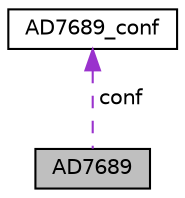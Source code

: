 digraph "AD7689"
{
  edge [fontname="Helvetica",fontsize="10",labelfontname="Helvetica",labelfontsize="10"];
  node [fontname="Helvetica",fontsize="10",shape=record];
  Node1 [label="AD7689",height=0.2,width=0.4,color="black", fillcolor="grey75", style="filled", fontcolor="black"];
  Node2 -> Node1 [dir="back",color="darkorchid3",fontsize="10",style="dashed",label=" conf" ,fontname="Helvetica"];
  Node2 [label="AD7689_conf",height=0.2,width=0.4,color="black", fillcolor="white", style="filled",URL="$struct_a_d7689__conf.html"];
}
